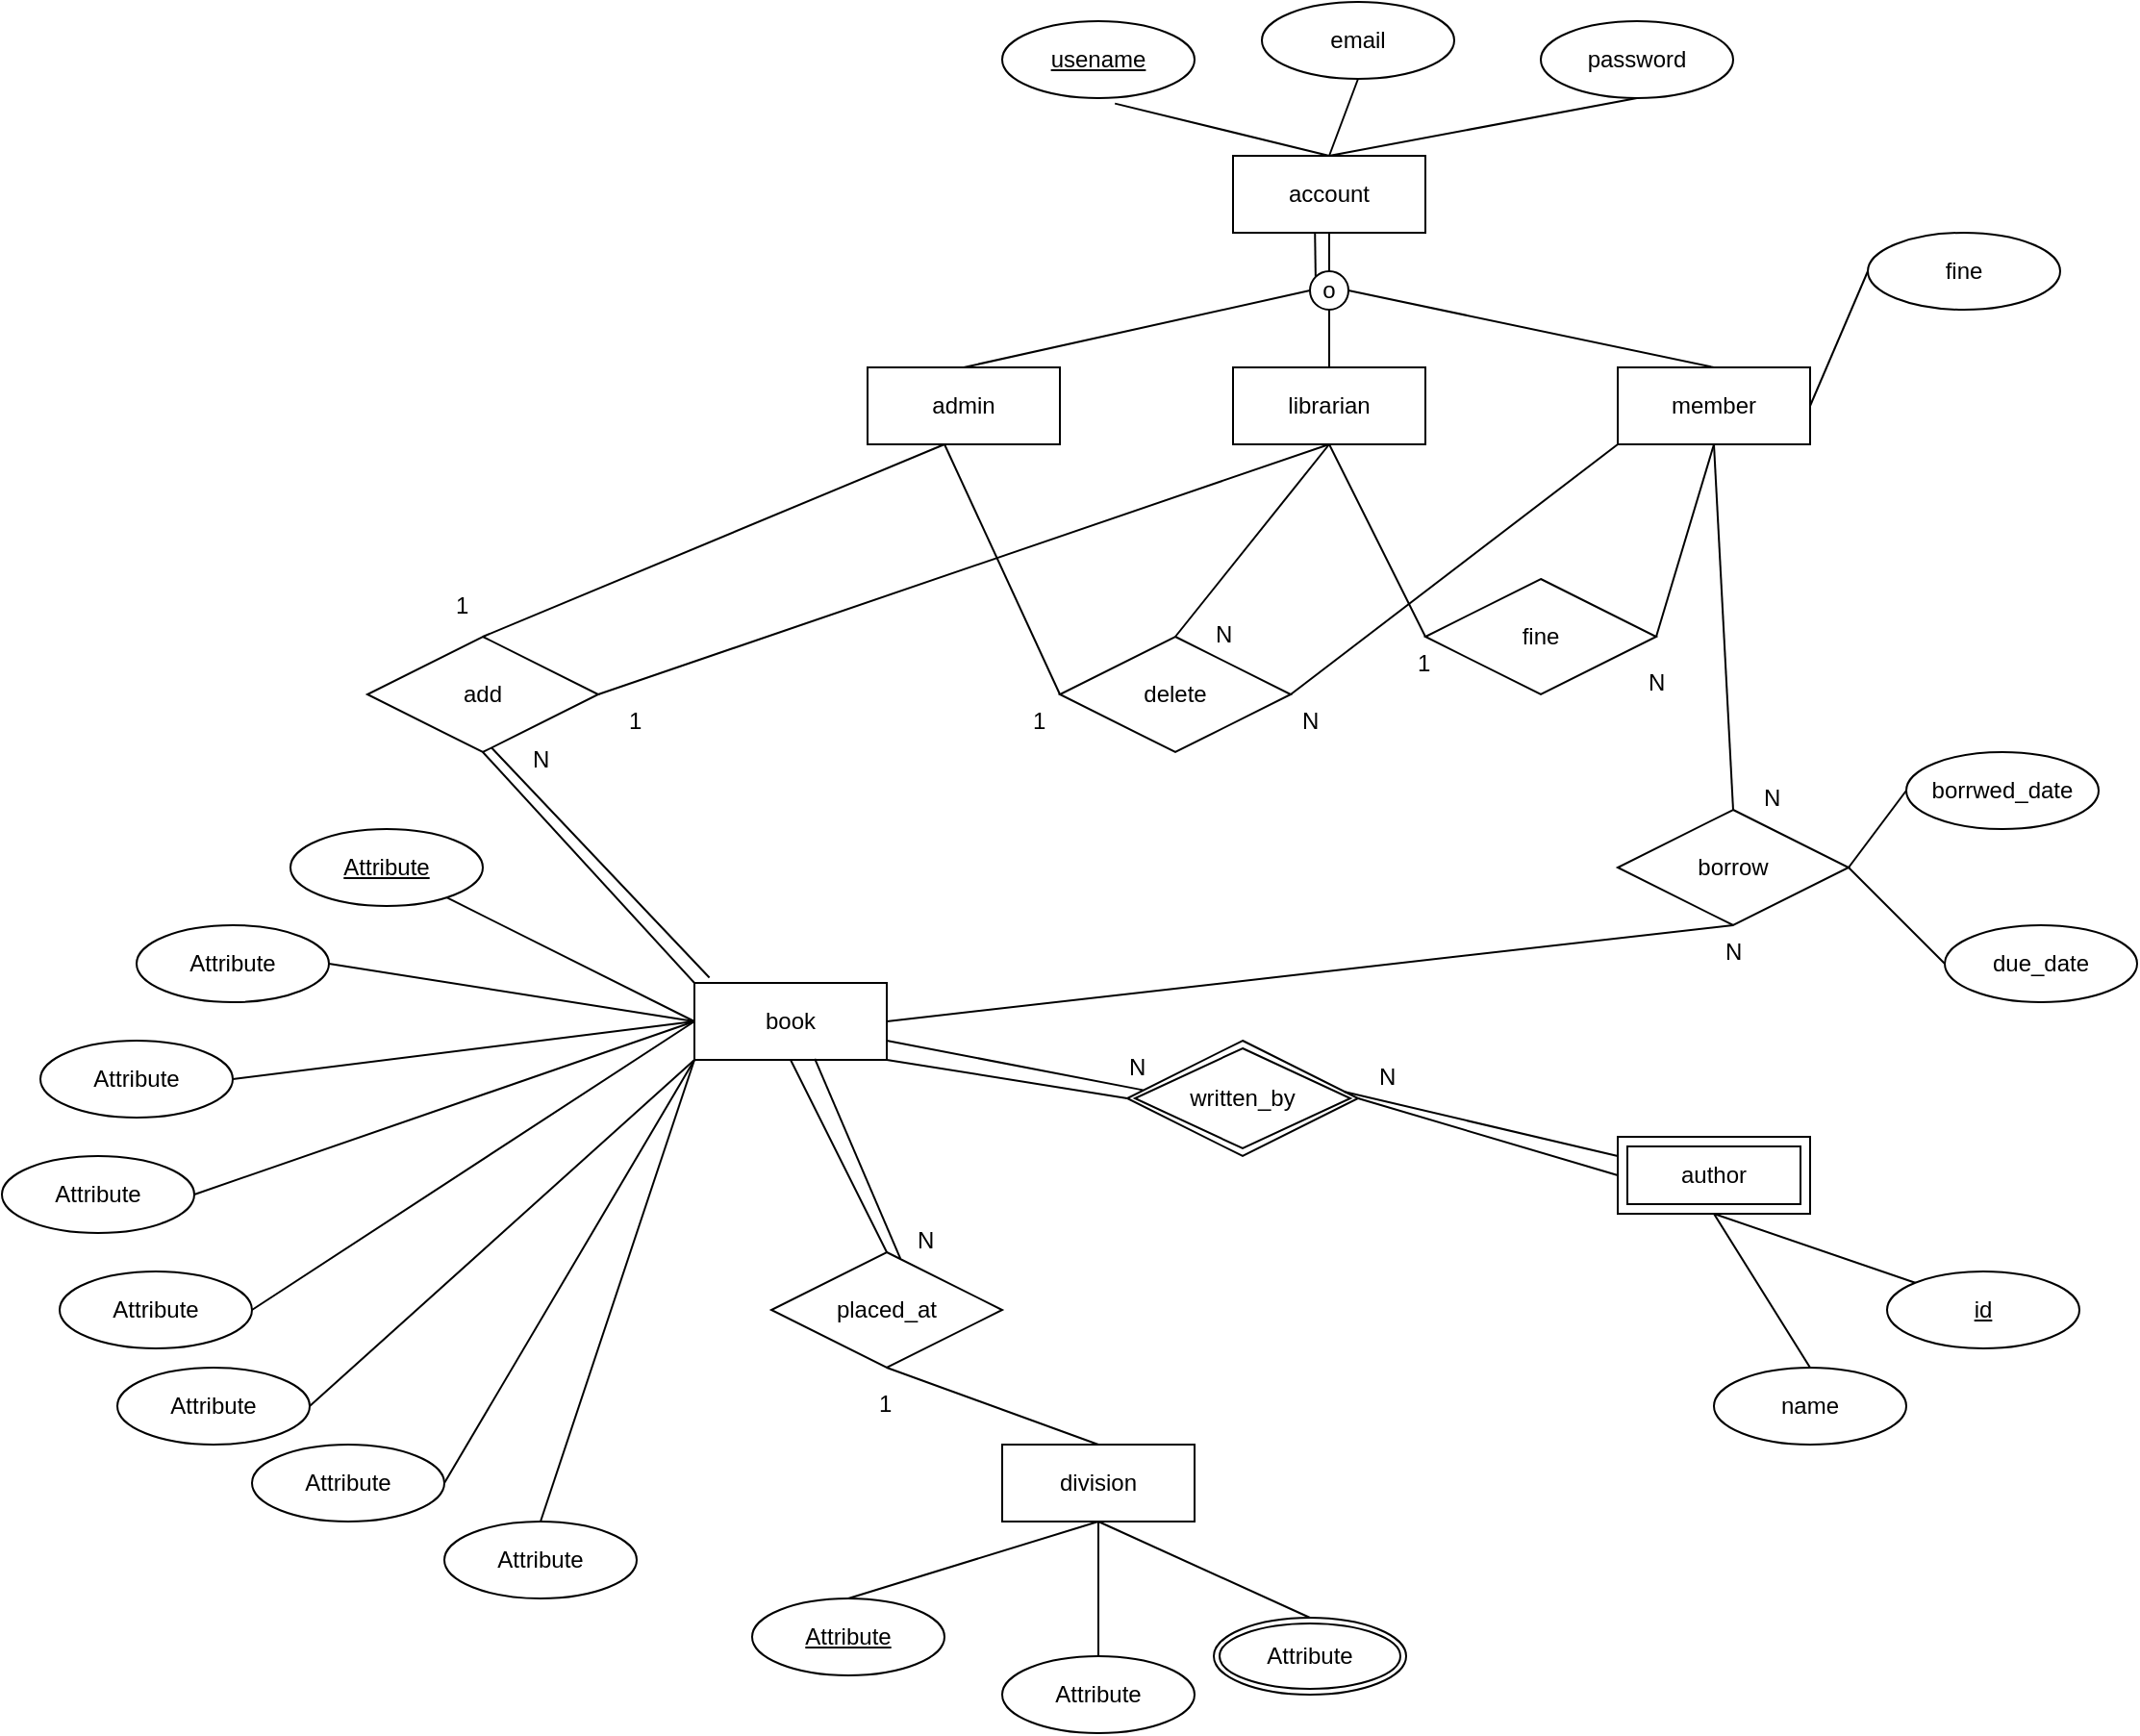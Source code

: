 <mxfile version="14.4.2" type="github">
  <diagram id="j3Z4iEj-AahcLPHdQoN0" name="Page-1">
    <mxGraphModel dx="2290" dy="1761" grid="1" gridSize="10" guides="1" tooltips="1" connect="1" arrows="1" fold="1" page="1" pageScale="1" pageWidth="850" pageHeight="1100" math="0" shadow="0">
      <root>
        <mxCell id="0" />
        <mxCell id="1" parent="0" />
        <mxCell id="8FBa52UY_1ct1oGuE3lu-1" value="account" style="whiteSpace=wrap;html=1;align=center;" vertex="1" parent="1">
          <mxGeometry x="360" y="10" width="100" height="40" as="geometry" />
        </mxCell>
        <mxCell id="8FBa52UY_1ct1oGuE3lu-2" value="admin" style="whiteSpace=wrap;html=1;align=center;" vertex="1" parent="1">
          <mxGeometry x="170" y="120" width="100" height="40" as="geometry" />
        </mxCell>
        <mxCell id="8FBa52UY_1ct1oGuE3lu-3" value="librarian" style="whiteSpace=wrap;html=1;align=center;" vertex="1" parent="1">
          <mxGeometry x="360" y="120" width="100" height="40" as="geometry" />
        </mxCell>
        <mxCell id="8FBa52UY_1ct1oGuE3lu-4" value="member" style="whiteSpace=wrap;html=1;align=center;" vertex="1" parent="1">
          <mxGeometry x="560" y="120" width="100" height="40" as="geometry" />
        </mxCell>
        <mxCell id="8FBa52UY_1ct1oGuE3lu-5" value="book" style="whiteSpace=wrap;html=1;align=center;" vertex="1" parent="1">
          <mxGeometry x="80" y="440" width="100" height="40" as="geometry" />
        </mxCell>
        <mxCell id="8FBa52UY_1ct1oGuE3lu-6" value="division" style="whiteSpace=wrap;html=1;align=center;" vertex="1" parent="1">
          <mxGeometry x="240" y="680" width="100" height="40" as="geometry" />
        </mxCell>
        <mxCell id="8FBa52UY_1ct1oGuE3lu-8" value="usename" style="ellipse;whiteSpace=wrap;html=1;align=center;fontStyle=4;" vertex="1" parent="1">
          <mxGeometry x="240" y="-60" width="100" height="40" as="geometry" />
        </mxCell>
        <mxCell id="8FBa52UY_1ct1oGuE3lu-9" value="email" style="ellipse;whiteSpace=wrap;html=1;align=center;" vertex="1" parent="1">
          <mxGeometry x="375" y="-70" width="100" height="40" as="geometry" />
        </mxCell>
        <mxCell id="8FBa52UY_1ct1oGuE3lu-10" value="password" style="ellipse;whiteSpace=wrap;html=1;align=center;" vertex="1" parent="1">
          <mxGeometry x="520" y="-60" width="100" height="40" as="geometry" />
        </mxCell>
        <mxCell id="8FBa52UY_1ct1oGuE3lu-11" value="borrow" style="shape=rhombus;perimeter=rhombusPerimeter;whiteSpace=wrap;html=1;align=center;" vertex="1" parent="1">
          <mxGeometry x="560" y="350" width="120" height="60" as="geometry" />
        </mxCell>
        <mxCell id="8FBa52UY_1ct1oGuE3lu-12" value="delete" style="shape=rhombus;perimeter=rhombusPerimeter;whiteSpace=wrap;html=1;align=center;" vertex="1" parent="1">
          <mxGeometry x="270" y="260" width="120" height="60" as="geometry" />
        </mxCell>
        <mxCell id="8FBa52UY_1ct1oGuE3lu-14" value="add" style="shape=rhombus;perimeter=rhombusPerimeter;whiteSpace=wrap;html=1;align=center;" vertex="1" parent="1">
          <mxGeometry x="-90" y="260" width="120" height="60" as="geometry" />
        </mxCell>
        <mxCell id="8FBa52UY_1ct1oGuE3lu-15" value="placed_at" style="shape=rhombus;perimeter=rhombusPerimeter;whiteSpace=wrap;html=1;align=center;" vertex="1" parent="1">
          <mxGeometry x="120" y="580" width="120" height="60" as="geometry" />
        </mxCell>
        <mxCell id="8FBa52UY_1ct1oGuE3lu-16" value="author" style="shape=ext;margin=3;double=1;whiteSpace=wrap;html=1;align=center;" vertex="1" parent="1">
          <mxGeometry x="560" y="520" width="100" height="40" as="geometry" />
        </mxCell>
        <mxCell id="8FBa52UY_1ct1oGuE3lu-17" value="written_by" style="shape=rhombus;double=1;perimeter=rhombusPerimeter;whiteSpace=wrap;html=1;align=center;" vertex="1" parent="1">
          <mxGeometry x="305" y="470" width="120" height="60" as="geometry" />
        </mxCell>
        <mxCell id="8FBa52UY_1ct1oGuE3lu-18" value="" style="endArrow=none;html=1;rounded=0;entryX=0.5;entryY=1;entryDx=0;entryDy=0;exitX=0.5;exitY=0;exitDx=0;exitDy=0;" edge="1" parent="1" source="8FBa52UY_1ct1oGuE3lu-11" target="8FBa52UY_1ct1oGuE3lu-4">
          <mxGeometry relative="1" as="geometry">
            <mxPoint x="300" y="240" as="sourcePoint" />
            <mxPoint x="460" y="240" as="targetPoint" />
          </mxGeometry>
        </mxCell>
        <mxCell id="8FBa52UY_1ct1oGuE3lu-20" value="" style="endArrow=none;html=1;rounded=0;entryX=0.5;entryY=1;entryDx=0;entryDy=0;exitX=1;exitY=0.5;exitDx=0;exitDy=0;" edge="1" parent="1" source="8FBa52UY_1ct1oGuE3lu-5" target="8FBa52UY_1ct1oGuE3lu-11">
          <mxGeometry relative="1" as="geometry">
            <mxPoint x="300" y="400" as="sourcePoint" />
            <mxPoint x="460" y="400" as="targetPoint" />
          </mxGeometry>
        </mxCell>
        <mxCell id="8FBa52UY_1ct1oGuE3lu-21" value="" style="endArrow=none;html=1;rounded=0;exitX=0.4;exitY=1;exitDx=0;exitDy=0;exitPerimeter=0;entryX=0;entryY=0.5;entryDx=0;entryDy=0;" edge="1" parent="1" source="8FBa52UY_1ct1oGuE3lu-2" target="8FBa52UY_1ct1oGuE3lu-12">
          <mxGeometry relative="1" as="geometry">
            <mxPoint x="300" y="350" as="sourcePoint" />
            <mxPoint x="460" y="350" as="targetPoint" />
          </mxGeometry>
        </mxCell>
        <mxCell id="8FBa52UY_1ct1oGuE3lu-22" value="" style="endArrow=none;html=1;rounded=0;entryX=0;entryY=1;entryDx=0;entryDy=0;exitX=1;exitY=0.5;exitDx=0;exitDy=0;" edge="1" parent="1" source="8FBa52UY_1ct1oGuE3lu-12" target="8FBa52UY_1ct1oGuE3lu-4">
          <mxGeometry relative="1" as="geometry">
            <mxPoint x="360" y="240" as="sourcePoint" />
            <mxPoint x="520" y="240" as="targetPoint" />
          </mxGeometry>
        </mxCell>
        <mxCell id="8FBa52UY_1ct1oGuE3lu-23" value="" style="endArrow=none;html=1;rounded=0;entryX=0.5;entryY=1;entryDx=0;entryDy=0;exitX=0.5;exitY=0;exitDx=0;exitDy=0;" edge="1" parent="1" source="8FBa52UY_1ct1oGuE3lu-12" target="8FBa52UY_1ct1oGuE3lu-3">
          <mxGeometry relative="1" as="geometry">
            <mxPoint x="240" y="200" as="sourcePoint" />
            <mxPoint x="400" y="200" as="targetPoint" />
          </mxGeometry>
        </mxCell>
        <mxCell id="8FBa52UY_1ct1oGuE3lu-24" value="" style="endArrow=none;html=1;rounded=0;exitX=1;exitY=1;exitDx=0;exitDy=0;entryX=0;entryY=0.5;entryDx=0;entryDy=0;" edge="1" parent="1" source="8FBa52UY_1ct1oGuE3lu-5" target="8FBa52UY_1ct1oGuE3lu-17">
          <mxGeometry relative="1" as="geometry">
            <mxPoint x="300" y="440" as="sourcePoint" />
            <mxPoint x="460" y="440" as="targetPoint" />
          </mxGeometry>
        </mxCell>
        <mxCell id="8FBa52UY_1ct1oGuE3lu-25" value="" style="endArrow=none;html=1;rounded=0;entryX=0;entryY=0.5;entryDx=0;entryDy=0;exitX=1;exitY=0.5;exitDx=0;exitDy=0;" edge="1" parent="1" source="8FBa52UY_1ct1oGuE3lu-17" target="8FBa52UY_1ct1oGuE3lu-16">
          <mxGeometry relative="1" as="geometry">
            <mxPoint x="300" y="440" as="sourcePoint" />
            <mxPoint x="460" y="440" as="targetPoint" />
          </mxGeometry>
        </mxCell>
        <mxCell id="8FBa52UY_1ct1oGuE3lu-26" value="" style="endArrow=none;html=1;rounded=0;entryX=0;entryY=0.25;entryDx=0;entryDy=0;exitX=0.938;exitY=0.442;exitDx=0;exitDy=0;exitPerimeter=0;" edge="1" parent="1" source="8FBa52UY_1ct1oGuE3lu-17" target="8FBa52UY_1ct1oGuE3lu-16">
          <mxGeometry relative="1" as="geometry">
            <mxPoint x="300" y="440" as="sourcePoint" />
            <mxPoint x="460" y="440" as="targetPoint" />
          </mxGeometry>
        </mxCell>
        <mxCell id="8FBa52UY_1ct1oGuE3lu-27" value="" style="endArrow=none;html=1;rounded=0;exitX=0.5;exitY=1;exitDx=0;exitDy=0;entryX=0;entryY=0;entryDx=0;entryDy=0;" edge="1" parent="1" source="8FBa52UY_1ct1oGuE3lu-14" target="8FBa52UY_1ct1oGuE3lu-5">
          <mxGeometry relative="1" as="geometry">
            <mxPoint x="80" y="350" as="sourcePoint" />
            <mxPoint x="240" y="350" as="targetPoint" />
          </mxGeometry>
        </mxCell>
        <mxCell id="8FBa52UY_1ct1oGuE3lu-28" value="" style="endArrow=none;html=1;rounded=0;exitX=0.538;exitY=0.963;exitDx=0;exitDy=0;exitPerimeter=0;entryX=0.078;entryY=-0.069;entryDx=0;entryDy=0;entryPerimeter=0;" edge="1" parent="1" source="8FBa52UY_1ct1oGuE3lu-14" target="8FBa52UY_1ct1oGuE3lu-5">
          <mxGeometry relative="1" as="geometry">
            <mxPoint x="80" y="350" as="sourcePoint" />
            <mxPoint x="240" y="350" as="targetPoint" />
          </mxGeometry>
        </mxCell>
        <mxCell id="8FBa52UY_1ct1oGuE3lu-29" value="" style="endArrow=none;html=1;rounded=0;exitX=1;exitY=0.5;exitDx=0;exitDy=0;" edge="1" parent="1" source="8FBa52UY_1ct1oGuE3lu-14">
          <mxGeometry relative="1" as="geometry">
            <mxPoint x="160" y="140" as="sourcePoint" />
            <mxPoint x="410" y="160" as="targetPoint" />
          </mxGeometry>
        </mxCell>
        <mxCell id="8FBa52UY_1ct1oGuE3lu-30" value="" style="endArrow=none;html=1;rounded=0;exitX=0.5;exitY=0;exitDx=0;exitDy=0;" edge="1" parent="1" source="8FBa52UY_1ct1oGuE3lu-14">
          <mxGeometry relative="1" as="geometry">
            <mxPoint x="160" y="210" as="sourcePoint" />
            <mxPoint x="210" y="160" as="targetPoint" />
          </mxGeometry>
        </mxCell>
        <mxCell id="8FBa52UY_1ct1oGuE3lu-31" value="" style="endArrow=none;html=1;rounded=0;exitX=1;exitY=0.75;exitDx=0;exitDy=0;entryX=0.068;entryY=0.428;entryDx=0;entryDy=0;entryPerimeter=0;" edge="1" parent="1" source="8FBa52UY_1ct1oGuE3lu-5" target="8FBa52UY_1ct1oGuE3lu-17">
          <mxGeometry relative="1" as="geometry">
            <mxPoint x="240" y="540" as="sourcePoint" />
            <mxPoint x="400" y="540" as="targetPoint" />
          </mxGeometry>
        </mxCell>
        <mxCell id="8FBa52UY_1ct1oGuE3lu-32" value="" style="endArrow=none;html=1;rounded=0;entryX=0.5;entryY=1;entryDx=0;entryDy=0;exitX=0.5;exitY=0;exitDx=0;exitDy=0;" edge="1" parent="1" source="8FBa52UY_1ct1oGuE3lu-15" target="8FBa52UY_1ct1oGuE3lu-5">
          <mxGeometry relative="1" as="geometry">
            <mxPoint x="200" y="590" as="sourcePoint" />
            <mxPoint x="360" y="590" as="targetPoint" />
          </mxGeometry>
        </mxCell>
        <mxCell id="8FBa52UY_1ct1oGuE3lu-33" value="" style="endArrow=none;html=1;rounded=0;entryX=0.5;entryY=0;entryDx=0;entryDy=0;exitX=0.5;exitY=1;exitDx=0;exitDy=0;" edge="1" parent="1" source="8FBa52UY_1ct1oGuE3lu-15" target="8FBa52UY_1ct1oGuE3lu-6">
          <mxGeometry relative="1" as="geometry">
            <mxPoint x="200" y="590" as="sourcePoint" />
            <mxPoint x="360" y="590" as="targetPoint" />
          </mxGeometry>
        </mxCell>
        <mxCell id="8FBa52UY_1ct1oGuE3lu-34" value="" style="endArrow=none;html=1;rounded=0;entryX=0.626;entryY=0.987;entryDx=0;entryDy=0;entryPerimeter=0;exitX=0.559;exitY=0.055;exitDx=0;exitDy=0;exitPerimeter=0;" edge="1" parent="1" source="8FBa52UY_1ct1oGuE3lu-15" target="8FBa52UY_1ct1oGuE3lu-5">
          <mxGeometry relative="1" as="geometry">
            <mxPoint x="200" y="590" as="sourcePoint" />
            <mxPoint x="360" y="590" as="targetPoint" />
          </mxGeometry>
        </mxCell>
        <mxCell id="8FBa52UY_1ct1oGuE3lu-35" value="o" style="ellipse;whiteSpace=wrap;html=1;aspect=fixed;" vertex="1" parent="1">
          <mxGeometry x="400" y="70" width="20" height="20" as="geometry" />
        </mxCell>
        <mxCell id="8FBa52UY_1ct1oGuE3lu-36" value="" style="endArrow=none;html=1;entryX=0.5;entryY=0;entryDx=0;entryDy=0;exitX=1;exitY=0.5;exitDx=0;exitDy=0;" edge="1" parent="1" source="8FBa52UY_1ct1oGuE3lu-35" target="8FBa52UY_1ct1oGuE3lu-4">
          <mxGeometry width="50" height="50" relative="1" as="geometry">
            <mxPoint x="500" y="130" as="sourcePoint" />
            <mxPoint x="550" y="80" as="targetPoint" />
          </mxGeometry>
        </mxCell>
        <mxCell id="8FBa52UY_1ct1oGuE3lu-37" value="" style="endArrow=none;html=1;exitX=0.5;exitY=1;exitDx=0;exitDy=0;" edge="1" parent="1" source="8FBa52UY_1ct1oGuE3lu-35" target="8FBa52UY_1ct1oGuE3lu-3">
          <mxGeometry width="50" height="50" relative="1" as="geometry">
            <mxPoint x="500" y="130" as="sourcePoint" />
            <mxPoint x="550" y="80" as="targetPoint" />
          </mxGeometry>
        </mxCell>
        <mxCell id="8FBa52UY_1ct1oGuE3lu-38" value="" style="endArrow=none;html=1;exitX=0.5;exitY=0;exitDx=0;exitDy=0;entryX=0;entryY=0.5;entryDx=0;entryDy=0;" edge="1" parent="1" source="8FBa52UY_1ct1oGuE3lu-2" target="8FBa52UY_1ct1oGuE3lu-35">
          <mxGeometry width="50" height="50" relative="1" as="geometry">
            <mxPoint x="390" y="120" as="sourcePoint" />
            <mxPoint x="440" y="70" as="targetPoint" />
          </mxGeometry>
        </mxCell>
        <mxCell id="8FBa52UY_1ct1oGuE3lu-39" value="" style="endArrow=none;html=1;entryX=0.5;entryY=1;entryDx=0;entryDy=0;exitX=0.5;exitY=0;exitDx=0;exitDy=0;" edge="1" parent="1" source="8FBa52UY_1ct1oGuE3lu-35" target="8FBa52UY_1ct1oGuE3lu-1">
          <mxGeometry width="50" height="50" relative="1" as="geometry">
            <mxPoint x="390" y="120" as="sourcePoint" />
            <mxPoint x="440" y="70" as="targetPoint" />
          </mxGeometry>
        </mxCell>
        <mxCell id="8FBa52UY_1ct1oGuE3lu-40" value="" style="endArrow=none;html=1;entryX=0.426;entryY=0.999;entryDx=0;entryDy=0;entryPerimeter=0;exitX=0;exitY=0;exitDx=0;exitDy=0;" edge="1" parent="1" source="8FBa52UY_1ct1oGuE3lu-35" target="8FBa52UY_1ct1oGuE3lu-1">
          <mxGeometry width="50" height="50" relative="1" as="geometry">
            <mxPoint x="390" y="120" as="sourcePoint" />
            <mxPoint x="440" y="70" as="targetPoint" />
          </mxGeometry>
        </mxCell>
        <mxCell id="8FBa52UY_1ct1oGuE3lu-41" value="Attribute" style="ellipse;whiteSpace=wrap;html=1;align=center;fontStyle=4;" vertex="1" parent="1">
          <mxGeometry x="-130" y="360" width="100" height="40" as="geometry" />
        </mxCell>
        <mxCell id="8FBa52UY_1ct1oGuE3lu-42" value="Attribute" style="ellipse;whiteSpace=wrap;html=1;align=center;" vertex="1" parent="1">
          <mxGeometry x="-210" y="410" width="100" height="40" as="geometry" />
        </mxCell>
        <mxCell id="8FBa52UY_1ct1oGuE3lu-43" value="Attribute" style="ellipse;whiteSpace=wrap;html=1;align=center;" vertex="1" parent="1">
          <mxGeometry x="-260" y="470" width="100" height="40" as="geometry" />
        </mxCell>
        <mxCell id="8FBa52UY_1ct1oGuE3lu-44" value="Attribute" style="ellipse;whiteSpace=wrap;html=1;align=center;" vertex="1" parent="1">
          <mxGeometry x="-280" y="530" width="100" height="40" as="geometry" />
        </mxCell>
        <mxCell id="8FBa52UY_1ct1oGuE3lu-45" value="Attribute" style="ellipse;whiteSpace=wrap;html=1;align=center;" vertex="1" parent="1">
          <mxGeometry x="-250" y="590" width="100" height="40" as="geometry" />
        </mxCell>
        <mxCell id="8FBa52UY_1ct1oGuE3lu-46" value="Attribute" style="ellipse;whiteSpace=wrap;html=1;align=center;" vertex="1" parent="1">
          <mxGeometry x="-220" y="640" width="100" height="40" as="geometry" />
        </mxCell>
        <mxCell id="8FBa52UY_1ct1oGuE3lu-47" value="Attribute" style="ellipse;whiteSpace=wrap;html=1;align=center;" vertex="1" parent="1">
          <mxGeometry x="-150" y="680" width="100" height="40" as="geometry" />
        </mxCell>
        <mxCell id="8FBa52UY_1ct1oGuE3lu-48" value="Attribute" style="ellipse;whiteSpace=wrap;html=1;align=center;" vertex="1" parent="1">
          <mxGeometry x="-50" y="720" width="100" height="40" as="geometry" />
        </mxCell>
        <mxCell id="8FBa52UY_1ct1oGuE3lu-50" value="name" style="ellipse;whiteSpace=wrap;html=1;align=center;" vertex="1" parent="1">
          <mxGeometry x="610" y="640" width="100" height="40" as="geometry" />
        </mxCell>
        <mxCell id="8FBa52UY_1ct1oGuE3lu-51" value="id" style="ellipse;whiteSpace=wrap;html=1;align=center;fontStyle=4;" vertex="1" parent="1">
          <mxGeometry x="700" y="590" width="100" height="40" as="geometry" />
        </mxCell>
        <mxCell id="8FBa52UY_1ct1oGuE3lu-52" value="Attribute" style="ellipse;whiteSpace=wrap;html=1;align=center;" vertex="1" parent="1">
          <mxGeometry x="240" y="790" width="100" height="40" as="geometry" />
        </mxCell>
        <mxCell id="8FBa52UY_1ct1oGuE3lu-53" value="Attribute" style="ellipse;whiteSpace=wrap;html=1;align=center;fontStyle=4;" vertex="1" parent="1">
          <mxGeometry x="110" y="760" width="100" height="40" as="geometry" />
        </mxCell>
        <mxCell id="8FBa52UY_1ct1oGuE3lu-55" value="Attribute" style="ellipse;shape=doubleEllipse;margin=3;whiteSpace=wrap;html=1;align=center;" vertex="1" parent="1">
          <mxGeometry x="350" y="770" width="100" height="40" as="geometry" />
        </mxCell>
        <mxCell id="8FBa52UY_1ct1oGuE3lu-56" value="borrwed_date" style="ellipse;whiteSpace=wrap;html=1;align=center;" vertex="1" parent="1">
          <mxGeometry x="710" y="320" width="100" height="40" as="geometry" />
        </mxCell>
        <mxCell id="8FBa52UY_1ct1oGuE3lu-57" value="due_date" style="ellipse;whiteSpace=wrap;html=1;align=center;" vertex="1" parent="1">
          <mxGeometry x="730" y="410" width="100" height="40" as="geometry" />
        </mxCell>
        <mxCell id="8FBa52UY_1ct1oGuE3lu-58" value="" style="endArrow=none;html=1;rounded=0;exitX=1;exitY=0.5;exitDx=0;exitDy=0;entryX=0;entryY=0.5;entryDx=0;entryDy=0;" edge="1" parent="1" source="8FBa52UY_1ct1oGuE3lu-11" target="8FBa52UY_1ct1oGuE3lu-56">
          <mxGeometry relative="1" as="geometry">
            <mxPoint x="560" y="260" as="sourcePoint" />
            <mxPoint x="720" y="260" as="targetPoint" />
          </mxGeometry>
        </mxCell>
        <mxCell id="8FBa52UY_1ct1oGuE3lu-59" value="" style="endArrow=none;html=1;rounded=0;entryX=0;entryY=0.5;entryDx=0;entryDy=0;" edge="1" parent="1" target="8FBa52UY_1ct1oGuE3lu-57">
          <mxGeometry relative="1" as="geometry">
            <mxPoint x="680" y="380" as="sourcePoint" />
            <mxPoint x="880" y="390" as="targetPoint" />
          </mxGeometry>
        </mxCell>
        <mxCell id="8FBa52UY_1ct1oGuE3lu-60" value="" style="endArrow=none;html=1;rounded=0;" edge="1" parent="1" source="8FBa52UY_1ct1oGuE3lu-41">
          <mxGeometry relative="1" as="geometry">
            <mxPoint x="240" y="390" as="sourcePoint" />
            <mxPoint x="80" y="460" as="targetPoint" />
          </mxGeometry>
        </mxCell>
        <mxCell id="8FBa52UY_1ct1oGuE3lu-61" value="" style="endArrow=none;html=1;rounded=0;exitX=1;exitY=0.5;exitDx=0;exitDy=0;entryX=0;entryY=0.5;entryDx=0;entryDy=0;" edge="1" parent="1" source="8FBa52UY_1ct1oGuE3lu-42" target="8FBa52UY_1ct1oGuE3lu-5">
          <mxGeometry relative="1" as="geometry">
            <mxPoint x="240" y="410" as="sourcePoint" />
            <mxPoint x="400" y="410" as="targetPoint" />
          </mxGeometry>
        </mxCell>
        <mxCell id="8FBa52UY_1ct1oGuE3lu-62" value="" style="endArrow=none;html=1;rounded=0;exitX=1;exitY=0.5;exitDx=0;exitDy=0;entryX=0;entryY=0.5;entryDx=0;entryDy=0;" edge="1" parent="1" source="8FBa52UY_1ct1oGuE3lu-43" target="8FBa52UY_1ct1oGuE3lu-5">
          <mxGeometry relative="1" as="geometry">
            <mxPoint x="240" y="410" as="sourcePoint" />
            <mxPoint x="400" y="410" as="targetPoint" />
          </mxGeometry>
        </mxCell>
        <mxCell id="8FBa52UY_1ct1oGuE3lu-63" value="" style="endArrow=none;html=1;rounded=0;exitX=1;exitY=0.5;exitDx=0;exitDy=0;" edge="1" parent="1" source="8FBa52UY_1ct1oGuE3lu-44">
          <mxGeometry relative="1" as="geometry">
            <mxPoint x="240" y="410" as="sourcePoint" />
            <mxPoint x="80" y="460" as="targetPoint" />
          </mxGeometry>
        </mxCell>
        <mxCell id="8FBa52UY_1ct1oGuE3lu-64" value="" style="endArrow=none;html=1;rounded=0;exitX=1;exitY=0.5;exitDx=0;exitDy=0;" edge="1" parent="1" source="8FBa52UY_1ct1oGuE3lu-45">
          <mxGeometry relative="1" as="geometry">
            <mxPoint x="240" y="410" as="sourcePoint" />
            <mxPoint x="80" y="460" as="targetPoint" />
          </mxGeometry>
        </mxCell>
        <mxCell id="8FBa52UY_1ct1oGuE3lu-65" value="" style="endArrow=none;html=1;rounded=0;exitX=1;exitY=0.5;exitDx=0;exitDy=0;entryX=0;entryY=1;entryDx=0;entryDy=0;" edge="1" parent="1" source="8FBa52UY_1ct1oGuE3lu-46" target="8FBa52UY_1ct1oGuE3lu-5">
          <mxGeometry relative="1" as="geometry">
            <mxPoint x="240" y="580" as="sourcePoint" />
            <mxPoint x="400" y="580" as="targetPoint" />
          </mxGeometry>
        </mxCell>
        <mxCell id="8FBa52UY_1ct1oGuE3lu-66" value="" style="endArrow=none;html=1;rounded=0;exitX=1;exitY=0.5;exitDx=0;exitDy=0;entryX=0;entryY=1;entryDx=0;entryDy=0;" edge="1" parent="1" source="8FBa52UY_1ct1oGuE3lu-47" target="8FBa52UY_1ct1oGuE3lu-5">
          <mxGeometry relative="1" as="geometry">
            <mxPoint x="240" y="580" as="sourcePoint" />
            <mxPoint x="400" y="580" as="targetPoint" />
          </mxGeometry>
        </mxCell>
        <mxCell id="8FBa52UY_1ct1oGuE3lu-67" value="" style="endArrow=none;html=1;rounded=0;exitX=0.5;exitY=0;exitDx=0;exitDy=0;" edge="1" parent="1" source="8FBa52UY_1ct1oGuE3lu-48">
          <mxGeometry relative="1" as="geometry">
            <mxPoint x="240" y="580" as="sourcePoint" />
            <mxPoint x="80" y="480" as="targetPoint" />
          </mxGeometry>
        </mxCell>
        <mxCell id="8FBa52UY_1ct1oGuE3lu-68" value="" style="endArrow=none;html=1;rounded=0;exitX=0.5;exitY=1;exitDx=0;exitDy=0;entryX=0.5;entryY=0;entryDx=0;entryDy=0;" edge="1" parent="1" source="8FBa52UY_1ct1oGuE3lu-16" target="8FBa52UY_1ct1oGuE3lu-50">
          <mxGeometry relative="1" as="geometry">
            <mxPoint x="510" y="670" as="sourcePoint" />
            <mxPoint x="670" y="670" as="targetPoint" />
          </mxGeometry>
        </mxCell>
        <mxCell id="8FBa52UY_1ct1oGuE3lu-69" value="" style="endArrow=none;html=1;rounded=0;entryX=0;entryY=0;entryDx=0;entryDy=0;" edge="1" parent="1" target="8FBa52UY_1ct1oGuE3lu-51">
          <mxGeometry relative="1" as="geometry">
            <mxPoint x="610" y="560" as="sourcePoint" />
            <mxPoint x="670" y="670" as="targetPoint" />
          </mxGeometry>
        </mxCell>
        <mxCell id="8FBa52UY_1ct1oGuE3lu-71" value="" style="endArrow=none;html=1;rounded=0;exitX=0.5;exitY=1;exitDx=0;exitDy=0;entryX=0.5;entryY=0;entryDx=0;entryDy=0;" edge="1" parent="1" source="8FBa52UY_1ct1oGuE3lu-6" target="8FBa52UY_1ct1oGuE3lu-55">
          <mxGeometry relative="1" as="geometry">
            <mxPoint x="440" y="770" as="sourcePoint" />
            <mxPoint x="600" y="770" as="targetPoint" />
          </mxGeometry>
        </mxCell>
        <mxCell id="8FBa52UY_1ct1oGuE3lu-72" value="" style="endArrow=none;html=1;rounded=0;exitX=0.5;exitY=1;exitDx=0;exitDy=0;entryX=0.5;entryY=0;entryDx=0;entryDy=0;" edge="1" parent="1" source="8FBa52UY_1ct1oGuE3lu-6" target="8FBa52UY_1ct1oGuE3lu-52">
          <mxGeometry relative="1" as="geometry">
            <mxPoint x="440" y="770" as="sourcePoint" />
            <mxPoint x="600" y="770" as="targetPoint" />
          </mxGeometry>
        </mxCell>
        <mxCell id="8FBa52UY_1ct1oGuE3lu-73" value="" style="endArrow=none;html=1;rounded=0;exitX=0.5;exitY=1;exitDx=0;exitDy=0;entryX=0.5;entryY=0;entryDx=0;entryDy=0;" edge="1" parent="1" source="8FBa52UY_1ct1oGuE3lu-6" target="8FBa52UY_1ct1oGuE3lu-53">
          <mxGeometry relative="1" as="geometry">
            <mxPoint x="440" y="770" as="sourcePoint" />
            <mxPoint x="600" y="770" as="targetPoint" />
          </mxGeometry>
        </mxCell>
        <mxCell id="8FBa52UY_1ct1oGuE3lu-77" value="" style="endArrow=none;html=1;rounded=0;exitX=0.586;exitY=1.07;exitDx=0;exitDy=0;exitPerimeter=0;entryX=0.5;entryY=0;entryDx=0;entryDy=0;" edge="1" parent="1" source="8FBa52UY_1ct1oGuE3lu-8" target="8FBa52UY_1ct1oGuE3lu-1">
          <mxGeometry relative="1" as="geometry">
            <mxPoint x="290" y="110" as="sourcePoint" />
            <mxPoint x="450" y="110" as="targetPoint" />
          </mxGeometry>
        </mxCell>
        <mxCell id="8FBa52UY_1ct1oGuE3lu-78" value="" style="endArrow=none;html=1;rounded=0;entryX=0.5;entryY=1;entryDx=0;entryDy=0;exitX=0.5;exitY=0;exitDx=0;exitDy=0;" edge="1" parent="1" source="8FBa52UY_1ct1oGuE3lu-1" target="8FBa52UY_1ct1oGuE3lu-9">
          <mxGeometry relative="1" as="geometry">
            <mxPoint x="290" y="110" as="sourcePoint" />
            <mxPoint x="450" y="110" as="targetPoint" />
          </mxGeometry>
        </mxCell>
        <mxCell id="8FBa52UY_1ct1oGuE3lu-79" value="" style="endArrow=none;html=1;rounded=0;entryX=0.5;entryY=1;entryDx=0;entryDy=0;exitX=0.5;exitY=0;exitDx=0;exitDy=0;" edge="1" parent="1" source="8FBa52UY_1ct1oGuE3lu-1" target="8FBa52UY_1ct1oGuE3lu-10">
          <mxGeometry relative="1" as="geometry">
            <mxPoint x="290" y="110" as="sourcePoint" />
            <mxPoint x="450" y="110" as="targetPoint" />
          </mxGeometry>
        </mxCell>
        <mxCell id="8FBa52UY_1ct1oGuE3lu-80" value="fine" style="ellipse;whiteSpace=wrap;html=1;align=center;" vertex="1" parent="1">
          <mxGeometry x="690" y="50" width="100" height="40" as="geometry" />
        </mxCell>
        <mxCell id="8FBa52UY_1ct1oGuE3lu-81" value="" style="endArrow=none;html=1;rounded=0;entryX=0;entryY=0.5;entryDx=0;entryDy=0;exitX=1;exitY=0.5;exitDx=0;exitDy=0;" edge="1" parent="1" source="8FBa52UY_1ct1oGuE3lu-4" target="8FBa52UY_1ct1oGuE3lu-80">
          <mxGeometry relative="1" as="geometry">
            <mxPoint x="580" y="190" as="sourcePoint" />
            <mxPoint x="740" y="190" as="targetPoint" />
          </mxGeometry>
        </mxCell>
        <mxCell id="8FBa52UY_1ct1oGuE3lu-82" value="fine" style="shape=rhombus;perimeter=rhombusPerimeter;whiteSpace=wrap;html=1;align=center;" vertex="1" parent="1">
          <mxGeometry x="460" y="230" width="120" height="60" as="geometry" />
        </mxCell>
        <mxCell id="8FBa52UY_1ct1oGuE3lu-83" value="" style="endArrow=none;html=1;rounded=0;exitX=1;exitY=0.5;exitDx=0;exitDy=0;" edge="1" parent="1" source="8FBa52UY_1ct1oGuE3lu-82">
          <mxGeometry relative="1" as="geometry">
            <mxPoint x="440" y="260" as="sourcePoint" />
            <mxPoint x="610" y="160" as="targetPoint" />
          </mxGeometry>
        </mxCell>
        <mxCell id="8FBa52UY_1ct1oGuE3lu-84" value="" style="endArrow=none;html=1;rounded=0;entryX=0;entryY=0.5;entryDx=0;entryDy=0;" edge="1" parent="1" target="8FBa52UY_1ct1oGuE3lu-82">
          <mxGeometry relative="1" as="geometry">
            <mxPoint x="410" y="160" as="sourcePoint" />
            <mxPoint x="600" y="260" as="targetPoint" />
          </mxGeometry>
        </mxCell>
        <mxCell id="8FBa52UY_1ct1oGuE3lu-85" value="N" style="text;strokeColor=none;fillColor=none;spacingLeft=4;spacingRight=4;overflow=hidden;rotatable=0;points=[[0,0.5],[1,0.5]];portConstraint=eastwest;fontSize=12;" vertex="1" parent="1">
          <mxGeometry x="430" y="475" width="40" height="30" as="geometry" />
        </mxCell>
        <mxCell id="8FBa52UY_1ct1oGuE3lu-86" value="1&#xa;" style="text;strokeColor=none;fillColor=none;spacingLeft=4;spacingRight=4;overflow=hidden;rotatable=0;points=[[0,0.5],[1,0.5]];portConstraint=eastwest;fontSize=12;" vertex="1" parent="1">
          <mxGeometry x="-50" y="230" width="40" height="30" as="geometry" />
        </mxCell>
        <mxCell id="8FBa52UY_1ct1oGuE3lu-87" value="N" style="text;strokeColor=none;fillColor=none;spacingLeft=4;spacingRight=4;overflow=hidden;rotatable=0;points=[[0,0.5],[1,0.5]];portConstraint=eastwest;fontSize=12;" vertex="1" parent="1">
          <mxGeometry x="300" y="470" width="40" height="30" as="geometry" />
        </mxCell>
        <mxCell id="8FBa52UY_1ct1oGuE3lu-88" value="N" style="text;strokeColor=none;fillColor=none;spacingLeft=4;spacingRight=4;overflow=hidden;rotatable=0;points=[[0,0.5],[1,0.5]];portConstraint=eastwest;fontSize=12;" vertex="1" parent="1">
          <mxGeometry x="610" y="410" width="40" height="30" as="geometry" />
        </mxCell>
        <mxCell id="8FBa52UY_1ct1oGuE3lu-89" value="N" style="text;strokeColor=none;fillColor=none;spacingLeft=4;spacingRight=4;overflow=hidden;rotatable=0;points=[[0,0.5],[1,0.5]];portConstraint=eastwest;fontSize=12;" vertex="1" parent="1">
          <mxGeometry x="630" y="330" width="40" height="30" as="geometry" />
        </mxCell>
        <mxCell id="8FBa52UY_1ct1oGuE3lu-90" value="N" style="text;strokeColor=none;fillColor=none;spacingLeft=4;spacingRight=4;overflow=hidden;rotatable=0;points=[[0,0.5],[1,0.5]];portConstraint=eastwest;fontSize=12;" vertex="1" parent="1">
          <mxGeometry x="570" y="270" width="40" height="30" as="geometry" />
        </mxCell>
        <mxCell id="8FBa52UY_1ct1oGuE3lu-91" value="1&#xa;" style="text;strokeColor=none;fillColor=none;spacingLeft=4;spacingRight=4;overflow=hidden;rotatable=0;points=[[0,0.5],[1,0.5]];portConstraint=eastwest;fontSize=12;" vertex="1" parent="1">
          <mxGeometry x="450" y="260" width="40" height="30" as="geometry" />
        </mxCell>
        <mxCell id="8FBa52UY_1ct1oGuE3lu-92" value="1&#xa;" style="text;strokeColor=none;fillColor=none;spacingLeft=4;spacingRight=4;overflow=hidden;rotatable=0;points=[[0,0.5],[1,0.5]];portConstraint=eastwest;fontSize=12;" vertex="1" parent="1">
          <mxGeometry x="250" y="290" width="40" height="30" as="geometry" />
        </mxCell>
        <mxCell id="8FBa52UY_1ct1oGuE3lu-93" value="N" style="text;strokeColor=none;fillColor=none;spacingLeft=4;spacingRight=4;overflow=hidden;rotatable=0;points=[[0,0.5],[1,0.5]];portConstraint=eastwest;fontSize=12;" vertex="1" parent="1">
          <mxGeometry x="390" y="290" width="40" height="30" as="geometry" />
        </mxCell>
        <mxCell id="8FBa52UY_1ct1oGuE3lu-94" value="N" style="text;strokeColor=none;fillColor=none;spacingLeft=4;spacingRight=4;overflow=hidden;rotatable=0;points=[[0,0.5],[1,0.5]];portConstraint=eastwest;fontSize=12;" vertex="1" parent="1">
          <mxGeometry x="345" y="245" width="40" height="30" as="geometry" />
        </mxCell>
        <mxCell id="8FBa52UY_1ct1oGuE3lu-95" value="N" style="text;strokeColor=none;fillColor=none;spacingLeft=4;spacingRight=4;overflow=hidden;rotatable=0;points=[[0,0.5],[1,0.5]];portConstraint=eastwest;fontSize=12;" vertex="1" parent="1">
          <mxGeometry x="190" y="560" width="40" height="30" as="geometry" />
        </mxCell>
        <mxCell id="8FBa52UY_1ct1oGuE3lu-96" value="1&#xa;" style="text;strokeColor=none;fillColor=none;spacingLeft=4;spacingRight=4;overflow=hidden;rotatable=0;points=[[0,0.5],[1,0.5]];portConstraint=eastwest;fontSize=12;" vertex="1" parent="1">
          <mxGeometry x="40" y="290" width="40" height="30" as="geometry" />
        </mxCell>
        <mxCell id="8FBa52UY_1ct1oGuE3lu-97" value="1&#xa;" style="text;strokeColor=none;fillColor=none;spacingLeft=4;spacingRight=4;overflow=hidden;rotatable=0;points=[[0,0.5],[1,0.5]];portConstraint=eastwest;fontSize=12;" vertex="1" parent="1">
          <mxGeometry x="170" y="645" width="40" height="30" as="geometry" />
        </mxCell>
        <mxCell id="8FBa52UY_1ct1oGuE3lu-98" value="N" style="text;strokeColor=none;fillColor=none;spacingLeft=4;spacingRight=4;overflow=hidden;rotatable=0;points=[[0,0.5],[1,0.5]];portConstraint=eastwest;fontSize=12;" vertex="1" parent="1">
          <mxGeometry x="-10" y="310" width="40" height="30" as="geometry" />
        </mxCell>
      </root>
    </mxGraphModel>
  </diagram>
</mxfile>
